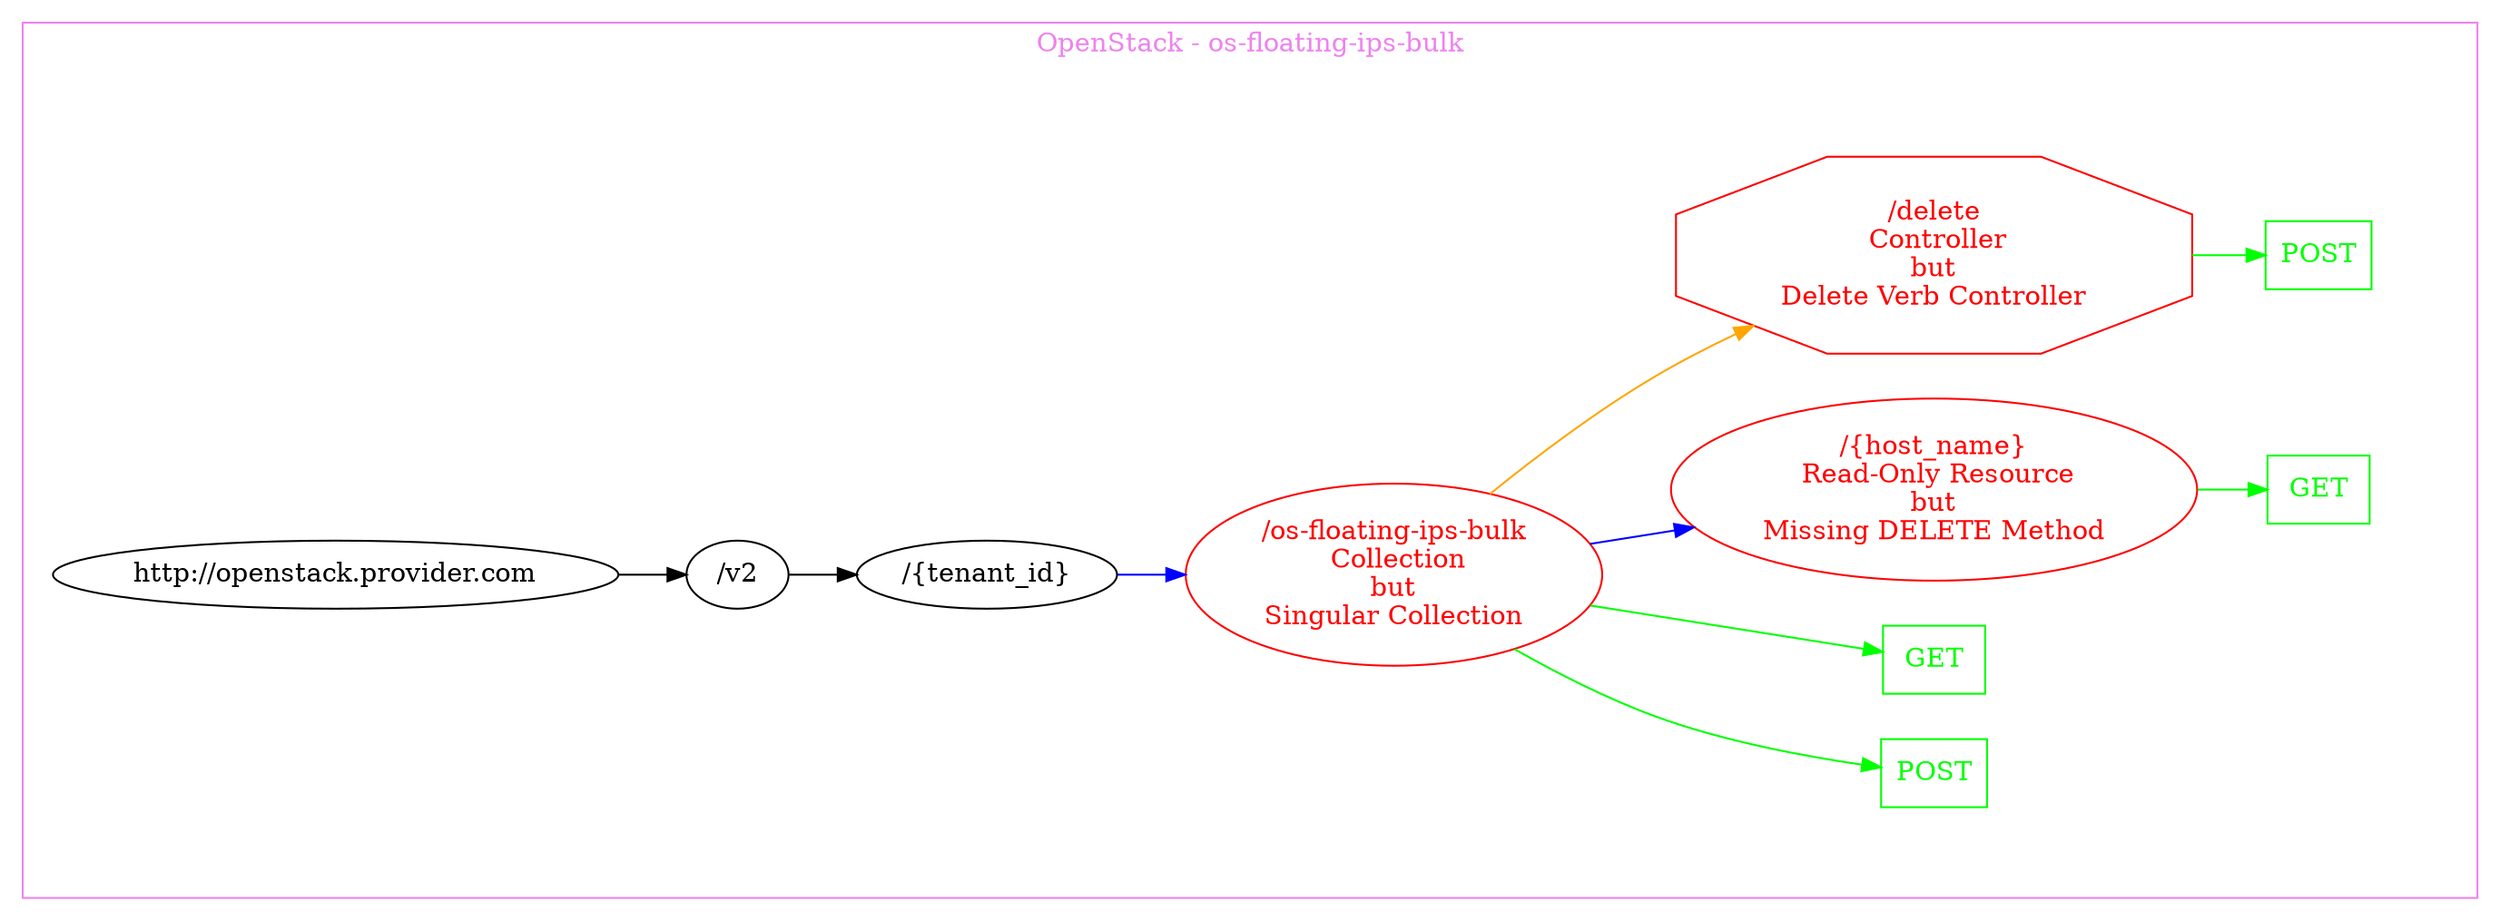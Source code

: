digraph Cloud_Computing_REST_API {
rankdir="LR";
subgraph cluster_0 {
label="OpenStack - os-floating-ips-bulk"
color=violet
fontcolor=violet
subgraph cluster_1 {
label=""
color=white
fontcolor=white
node1 [label="http://openstack.provider.com", shape="ellipse", color="black", fontcolor="black"]
node1 -> node2 [color="black", fontcolor="black"]
subgraph cluster_2 {
label=""
color=white
fontcolor=white
node2 [label="/v2", shape="ellipse", color="black", fontcolor="black"]
node2 -> node3 [color="black", fontcolor="black"]
subgraph cluster_3 {
label=""
color=white
fontcolor=white
node3 [label="/{tenant_id}", shape="ellipse", color="black", fontcolor="black"]
node3 -> node4 [color="blue", fontcolor="blue"]
subgraph cluster_4 {
label=""
color=white
fontcolor=white
node4 [label="/os-floating-ips-bulk\n Collection\nbut\nSingular Collection", shape="ellipse", color="red", fontcolor="red"]
node4 -> node5 [color="green", fontcolor="green"]
subgraph cluster_5 {
label=""
color=white
fontcolor=white
node5 [label="POST", shape="box", color="green", fontcolor="green"]
}
node4 -> node6 [color="green", fontcolor="green"]
subgraph cluster_6 {
label=""
color=white
fontcolor=white
node6 [label="GET", shape="box", color="green", fontcolor="green"]
}
node4 -> node7 [color="blue", fontcolor="blue"]
subgraph cluster_7 {
label=""
color=white
fontcolor=white
node7 [label="/{host_name}\n Read-Only Resource\nbut\nMissing DELETE Method", shape="ellipse", color="red", fontcolor="red"]
node7 -> node8 [color="green", fontcolor="green"]
subgraph cluster_8 {
label=""
color=white
fontcolor=white
node8 [label="GET", shape="box", color="green", fontcolor="green"]
}
}
node4 -> node9 [color="orange", fontcolor="orange"]
subgraph cluster_9 {
label=""
color=white
fontcolor=white
node9 [label="/delete\n Controller\nbut\nDelete Verb Controller", shape="octagon", color="red", fontcolor="red"]
node9 -> node10 [color="green", fontcolor="green"]
subgraph cluster_10 {
label=""
color=white
fontcolor=white
node10 [label="POST", shape="box", color="green", fontcolor="green"]
}
}
}
}
}
}
}
}
